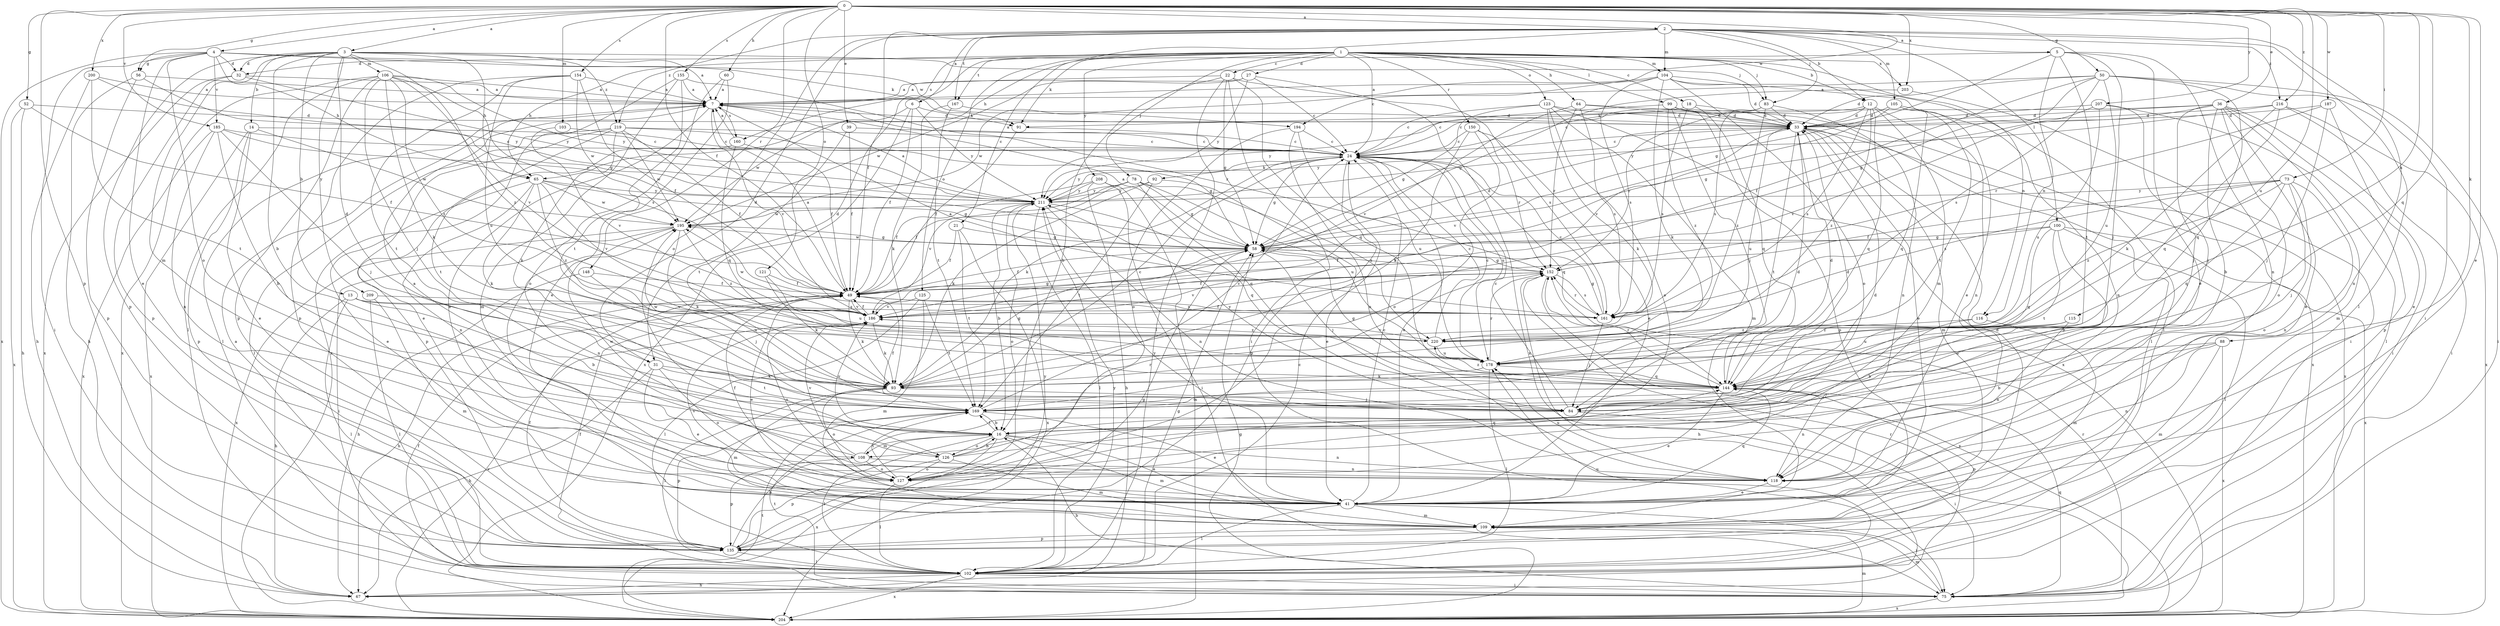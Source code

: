 strict digraph  {
0;
1;
2;
3;
4;
5;
6;
7;
12;
13;
14;
16;
18;
21;
22;
24;
27;
31;
32;
33;
36;
39;
41;
49;
50;
52;
56;
58;
60;
64;
65;
67;
73;
75;
78;
83;
84;
88;
91;
92;
93;
99;
100;
102;
103;
104;
105;
106;
108;
109;
115;
116;
118;
121;
123;
125;
126;
127;
135;
144;
148;
150;
152;
154;
155;
160;
161;
167;
169;
178;
185;
186;
187;
194;
195;
200;
203;
204;
207;
208;
209;
211;
216;
219;
220;
0 -> 2  [label=a];
0 -> 3  [label=a];
0 -> 4  [label=a];
0 -> 36  [label=e];
0 -> 39  [label=e];
0 -> 41  [label=e];
0 -> 49  [label=f];
0 -> 50  [label=g];
0 -> 52  [label=g];
0 -> 56  [label=g];
0 -> 60  [label=h];
0 -> 73  [label=i];
0 -> 88  [label=k];
0 -> 103  [label=m];
0 -> 115  [label=n];
0 -> 121  [label=o];
0 -> 135  [label=p];
0 -> 144  [label=q];
0 -> 148  [label=r];
0 -> 154  [label=s];
0 -> 155  [label=s];
0 -> 178  [label=u];
0 -> 185  [label=v];
0 -> 187  [label=w];
0 -> 194  [label=w];
0 -> 200  [label=x];
0 -> 203  [label=x];
0 -> 207  [label=y];
0 -> 216  [label=z];
1 -> 12  [label=b];
1 -> 18  [label=c];
1 -> 21  [label=c];
1 -> 22  [label=c];
1 -> 24  [label=c];
1 -> 27  [label=d];
1 -> 31  [label=d];
1 -> 64  [label=h];
1 -> 65  [label=h];
1 -> 78  [label=j];
1 -> 83  [label=j];
1 -> 91  [label=k];
1 -> 99  [label=l];
1 -> 104  [label=m];
1 -> 116  [label=n];
1 -> 123  [label=o];
1 -> 125  [label=o];
1 -> 150  [label=r];
1 -> 160  [label=s];
1 -> 167  [label=t];
1 -> 203  [label=x];
1 -> 208  [label=y];
2 -> 5  [label=a];
2 -> 6  [label=a];
2 -> 12  [label=b];
2 -> 31  [label=d];
2 -> 49  [label=f];
2 -> 65  [label=h];
2 -> 75  [label=i];
2 -> 83  [label=j];
2 -> 100  [label=l];
2 -> 102  [label=l];
2 -> 104  [label=m];
2 -> 105  [label=m];
2 -> 126  [label=o];
2 -> 167  [label=t];
2 -> 216  [label=z];
2 -> 219  [label=z];
3 -> 7  [label=a];
3 -> 13  [label=b];
3 -> 14  [label=b];
3 -> 16  [label=b];
3 -> 31  [label=d];
3 -> 32  [label=d];
3 -> 65  [label=h];
3 -> 83  [label=j];
3 -> 106  [label=m];
3 -> 108  [label=m];
3 -> 135  [label=p];
3 -> 209  [label=y];
3 -> 219  [label=z];
3 -> 220  [label=z];
4 -> 32  [label=d];
4 -> 41  [label=e];
4 -> 56  [label=g];
4 -> 65  [label=h];
4 -> 75  [label=i];
4 -> 91  [label=k];
4 -> 126  [label=o];
4 -> 185  [label=v];
4 -> 194  [label=w];
4 -> 204  [label=x];
5 -> 32  [label=d];
5 -> 41  [label=e];
5 -> 58  [label=g];
5 -> 84  [label=j];
5 -> 116  [label=n];
5 -> 118  [label=n];
5 -> 169  [label=t];
6 -> 49  [label=f];
6 -> 91  [label=k];
6 -> 195  [label=w];
6 -> 204  [label=x];
6 -> 211  [label=y];
7 -> 33  [label=d];
7 -> 41  [label=e];
7 -> 102  [label=l];
7 -> 160  [label=s];
7 -> 186  [label=v];
12 -> 33  [label=d];
12 -> 91  [label=k];
12 -> 108  [label=m];
12 -> 118  [label=n];
12 -> 144  [label=q];
12 -> 161  [label=s];
12 -> 211  [label=y];
12 -> 220  [label=z];
13 -> 16  [label=b];
13 -> 67  [label=h];
13 -> 102  [label=l];
13 -> 178  [label=u];
13 -> 186  [label=v];
14 -> 24  [label=c];
14 -> 41  [label=e];
14 -> 135  [label=p];
14 -> 195  [label=w];
14 -> 204  [label=x];
16 -> 41  [label=e];
16 -> 102  [label=l];
16 -> 108  [label=m];
16 -> 109  [label=m];
16 -> 118  [label=n];
16 -> 126  [label=o];
16 -> 169  [label=t];
16 -> 186  [label=v];
16 -> 204  [label=x];
18 -> 24  [label=c];
18 -> 33  [label=d];
18 -> 144  [label=q];
18 -> 161  [label=s];
21 -> 49  [label=f];
21 -> 58  [label=g];
21 -> 169  [label=t];
21 -> 204  [label=x];
22 -> 7  [label=a];
22 -> 16  [label=b];
22 -> 58  [label=g];
22 -> 75  [label=i];
22 -> 102  [label=l];
22 -> 144  [label=q];
22 -> 161  [label=s];
24 -> 7  [label=a];
24 -> 41  [label=e];
24 -> 58  [label=g];
24 -> 92  [label=k];
24 -> 93  [label=k];
24 -> 135  [label=p];
24 -> 144  [label=q];
24 -> 178  [label=u];
24 -> 211  [label=y];
27 -> 7  [label=a];
27 -> 24  [label=c];
27 -> 195  [label=w];
27 -> 204  [label=x];
27 -> 211  [label=y];
31 -> 41  [label=e];
31 -> 67  [label=h];
31 -> 93  [label=k];
31 -> 127  [label=o];
31 -> 169  [label=t];
32 -> 7  [label=a];
32 -> 135  [label=p];
32 -> 204  [label=x];
32 -> 211  [label=y];
33 -> 24  [label=c];
33 -> 41  [label=e];
33 -> 109  [label=m];
33 -> 169  [label=t];
33 -> 178  [label=u];
33 -> 186  [label=v];
33 -> 204  [label=x];
33 -> 211  [label=y];
36 -> 16  [label=b];
36 -> 24  [label=c];
36 -> 33  [label=d];
36 -> 41  [label=e];
36 -> 58  [label=g];
36 -> 75  [label=i];
36 -> 84  [label=j];
36 -> 109  [label=m];
36 -> 127  [label=o];
36 -> 135  [label=p];
39 -> 24  [label=c];
39 -> 49  [label=f];
39 -> 169  [label=t];
41 -> 24  [label=c];
41 -> 75  [label=i];
41 -> 102  [label=l];
41 -> 109  [label=m];
41 -> 144  [label=q];
41 -> 186  [label=v];
41 -> 211  [label=y];
49 -> 7  [label=a];
49 -> 41  [label=e];
49 -> 67  [label=h];
49 -> 93  [label=k];
49 -> 161  [label=s];
49 -> 186  [label=v];
50 -> 7  [label=a];
50 -> 33  [label=d];
50 -> 49  [label=f];
50 -> 58  [label=g];
50 -> 75  [label=i];
50 -> 118  [label=n];
50 -> 144  [label=q];
50 -> 161  [label=s];
50 -> 178  [label=u];
52 -> 33  [label=d];
52 -> 49  [label=f];
52 -> 67  [label=h];
52 -> 204  [label=x];
56 -> 7  [label=a];
56 -> 58  [label=g];
56 -> 67  [label=h];
56 -> 135  [label=p];
58 -> 7  [label=a];
58 -> 33  [label=d];
58 -> 49  [label=f];
58 -> 84  [label=j];
58 -> 152  [label=r];
58 -> 195  [label=w];
60 -> 7  [label=a];
60 -> 41  [label=e];
60 -> 127  [label=o];
64 -> 33  [label=d];
64 -> 102  [label=l];
64 -> 152  [label=r];
64 -> 161  [label=s];
64 -> 186  [label=v];
65 -> 41  [label=e];
65 -> 58  [label=g];
65 -> 93  [label=k];
65 -> 118  [label=n];
65 -> 186  [label=v];
65 -> 195  [label=w];
65 -> 211  [label=y];
65 -> 220  [label=z];
67 -> 152  [label=r];
73 -> 49  [label=f];
73 -> 84  [label=j];
73 -> 118  [label=n];
73 -> 127  [label=o];
73 -> 144  [label=q];
73 -> 161  [label=s];
73 -> 211  [label=y];
73 -> 220  [label=z];
75 -> 16  [label=b];
75 -> 49  [label=f];
75 -> 109  [label=m];
75 -> 144  [label=q];
75 -> 152  [label=r];
75 -> 169  [label=t];
75 -> 204  [label=x];
78 -> 49  [label=f];
78 -> 58  [label=g];
78 -> 144  [label=q];
78 -> 178  [label=u];
78 -> 186  [label=v];
78 -> 211  [label=y];
78 -> 220  [label=z];
83 -> 33  [label=d];
83 -> 118  [label=n];
83 -> 152  [label=r];
83 -> 161  [label=s];
83 -> 220  [label=z];
84 -> 24  [label=c];
84 -> 33  [label=d];
84 -> 49  [label=f];
84 -> 75  [label=i];
84 -> 211  [label=y];
88 -> 16  [label=b];
88 -> 109  [label=m];
88 -> 118  [label=n];
88 -> 178  [label=u];
88 -> 204  [label=x];
91 -> 24  [label=c];
91 -> 49  [label=f];
92 -> 41  [label=e];
92 -> 93  [label=k];
92 -> 169  [label=t];
92 -> 211  [label=y];
93 -> 24  [label=c];
93 -> 58  [label=g];
93 -> 84  [label=j];
93 -> 102  [label=l];
93 -> 109  [label=m];
93 -> 127  [label=o];
93 -> 195  [label=w];
99 -> 24  [label=c];
99 -> 33  [label=d];
99 -> 84  [label=j];
99 -> 135  [label=p];
99 -> 204  [label=x];
99 -> 220  [label=z];
100 -> 16  [label=b];
100 -> 49  [label=f];
100 -> 58  [label=g];
100 -> 102  [label=l];
100 -> 144  [label=q];
100 -> 169  [label=t];
100 -> 204  [label=x];
102 -> 7  [label=a];
102 -> 24  [label=c];
102 -> 49  [label=f];
102 -> 58  [label=g];
102 -> 67  [label=h];
102 -> 75  [label=i];
102 -> 178  [label=u];
102 -> 204  [label=x];
102 -> 211  [label=y];
103 -> 24  [label=c];
103 -> 186  [label=v];
104 -> 7  [label=a];
104 -> 33  [label=d];
104 -> 41  [label=e];
104 -> 93  [label=k];
104 -> 102  [label=l];
104 -> 127  [label=o];
104 -> 161  [label=s];
104 -> 195  [label=w];
105 -> 33  [label=d];
105 -> 118  [label=n];
105 -> 144  [label=q];
105 -> 169  [label=t];
105 -> 186  [label=v];
106 -> 7  [label=a];
106 -> 84  [label=j];
106 -> 93  [label=k];
106 -> 102  [label=l];
106 -> 135  [label=p];
106 -> 161  [label=s];
106 -> 186  [label=v];
106 -> 204  [label=x];
106 -> 211  [label=y];
106 -> 220  [label=z];
108 -> 7  [label=a];
108 -> 33  [label=d];
108 -> 118  [label=n];
108 -> 127  [label=o];
108 -> 135  [label=p];
108 -> 186  [label=v];
109 -> 33  [label=d];
109 -> 135  [label=p];
115 -> 118  [label=n];
115 -> 178  [label=u];
115 -> 220  [label=z];
116 -> 16  [label=b];
116 -> 109  [label=m];
116 -> 220  [label=z];
118 -> 41  [label=e];
118 -> 178  [label=u];
121 -> 49  [label=f];
121 -> 93  [label=k];
121 -> 178  [label=u];
123 -> 24  [label=c];
123 -> 33  [label=d];
123 -> 58  [label=g];
123 -> 93  [label=k];
123 -> 109  [label=m];
123 -> 127  [label=o];
123 -> 204  [label=x];
125 -> 102  [label=l];
125 -> 109  [label=m];
125 -> 169  [label=t];
125 -> 186  [label=v];
126 -> 16  [label=b];
126 -> 109  [label=m];
126 -> 127  [label=o];
126 -> 135  [label=p];
126 -> 144  [label=q];
126 -> 152  [label=r];
126 -> 195  [label=w];
127 -> 49  [label=f];
127 -> 102  [label=l];
127 -> 169  [label=t];
135 -> 16  [label=b];
135 -> 49  [label=f];
135 -> 58  [label=g];
135 -> 102  [label=l];
135 -> 211  [label=y];
144 -> 33  [label=d];
144 -> 41  [label=e];
144 -> 58  [label=g];
144 -> 118  [label=n];
144 -> 135  [label=p];
144 -> 152  [label=r];
144 -> 169  [label=t];
144 -> 220  [label=z];
148 -> 49  [label=f];
148 -> 67  [label=h];
148 -> 84  [label=j];
150 -> 24  [label=c];
150 -> 41  [label=e];
150 -> 93  [label=k];
150 -> 127  [label=o];
150 -> 152  [label=r];
152 -> 49  [label=f];
152 -> 58  [label=g];
152 -> 67  [label=h];
152 -> 161  [label=s];
152 -> 186  [label=v];
152 -> 204  [label=x];
154 -> 7  [label=a];
154 -> 49  [label=f];
154 -> 135  [label=p];
154 -> 169  [label=t];
154 -> 178  [label=u];
154 -> 195  [label=w];
155 -> 7  [label=a];
155 -> 109  [label=m];
155 -> 152  [label=r];
155 -> 169  [label=t];
155 -> 204  [label=x];
160 -> 7  [label=a];
160 -> 49  [label=f];
160 -> 135  [label=p];
160 -> 144  [label=q];
161 -> 7  [label=a];
161 -> 24  [label=c];
161 -> 49  [label=f];
161 -> 58  [label=g];
161 -> 84  [label=j];
161 -> 152  [label=r];
167 -> 33  [label=d];
167 -> 93  [label=k];
167 -> 169  [label=t];
169 -> 16  [label=b];
169 -> 24  [label=c];
169 -> 33  [label=d];
169 -> 41  [label=e];
169 -> 135  [label=p];
178 -> 24  [label=c];
178 -> 93  [label=k];
178 -> 102  [label=l];
178 -> 144  [label=q];
178 -> 152  [label=r];
185 -> 16  [label=b];
185 -> 24  [label=c];
185 -> 84  [label=j];
185 -> 118  [label=n];
185 -> 204  [label=x];
185 -> 211  [label=y];
186 -> 49  [label=f];
186 -> 58  [label=g];
186 -> 93  [label=k];
186 -> 127  [label=o];
186 -> 195  [label=w];
186 -> 220  [label=z];
187 -> 33  [label=d];
187 -> 41  [label=e];
187 -> 84  [label=j];
187 -> 152  [label=r];
194 -> 24  [label=c];
194 -> 118  [label=n];
194 -> 127  [label=o];
194 -> 178  [label=u];
195 -> 58  [label=g];
195 -> 75  [label=i];
195 -> 93  [label=k];
195 -> 118  [label=n];
195 -> 204  [label=x];
195 -> 220  [label=z];
200 -> 7  [label=a];
200 -> 67  [label=h];
200 -> 169  [label=t];
200 -> 211  [label=y];
203 -> 58  [label=g];
203 -> 75  [label=i];
204 -> 58  [label=g];
204 -> 109  [label=m];
204 -> 169  [label=t];
204 -> 186  [label=v];
207 -> 33  [label=d];
207 -> 84  [label=j];
207 -> 102  [label=l];
207 -> 178  [label=u];
207 -> 186  [label=v];
208 -> 49  [label=f];
208 -> 67  [label=h];
208 -> 75  [label=i];
208 -> 204  [label=x];
208 -> 211  [label=y];
209 -> 102  [label=l];
209 -> 109  [label=m];
209 -> 161  [label=s];
211 -> 7  [label=a];
211 -> 16  [label=b];
211 -> 102  [label=l];
211 -> 118  [label=n];
211 -> 127  [label=o];
211 -> 144  [label=q];
211 -> 195  [label=w];
216 -> 33  [label=d];
216 -> 75  [label=i];
216 -> 93  [label=k];
216 -> 144  [label=q];
216 -> 204  [label=x];
216 -> 211  [label=y];
219 -> 24  [label=c];
219 -> 41  [label=e];
219 -> 49  [label=f];
219 -> 58  [label=g];
219 -> 93  [label=k];
219 -> 102  [label=l];
219 -> 169  [label=t];
219 -> 195  [label=w];
220 -> 24  [label=c];
220 -> 178  [label=u];
220 -> 186  [label=v];
}
